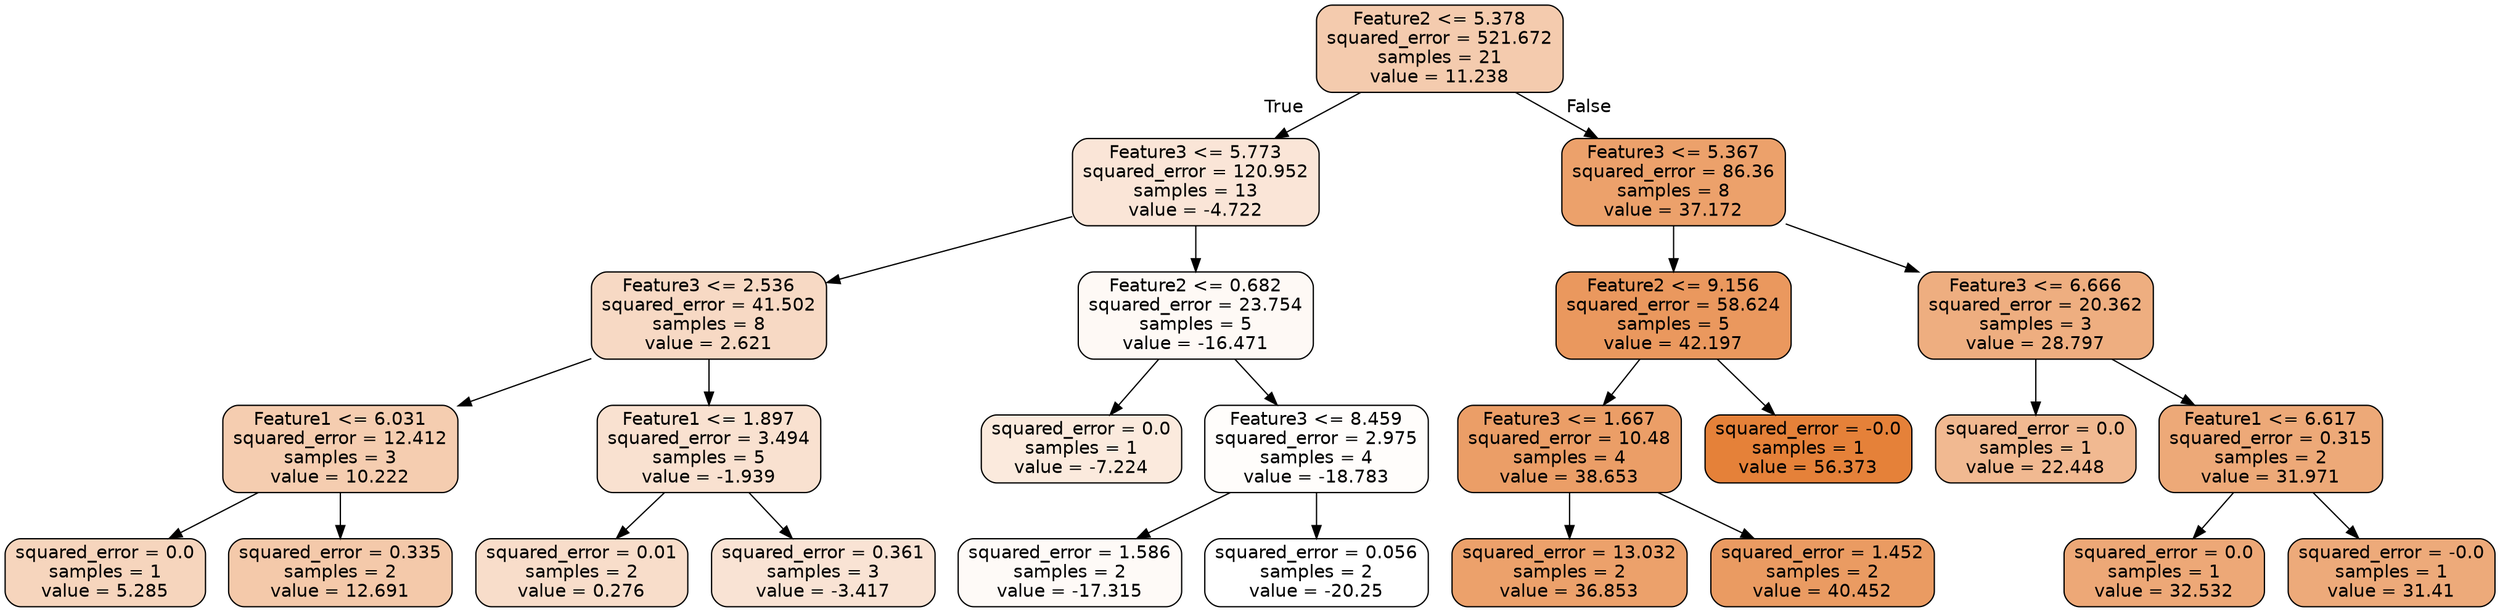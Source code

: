 digraph Tree {
node [shape=box, style="filled, rounded", color="black", fontname="helvetica"] ;
edge [fontname="helvetica"] ;
0 [label="Feature2 <= 5.378\nsquared_error = 521.672\nsamples = 21\nvalue = 11.238", fillcolor="#f4cbae"] ;
1 [label="Feature3 <= 5.773\nsquared_error = 120.952\nsamples = 13\nvalue = -4.722", fillcolor="#fae5d7"] ;
0 -> 1 [labeldistance=2.5, labelangle=45, headlabel="True"] ;
2 [label="Feature3 <= 2.536\nsquared_error = 41.502\nsamples = 8\nvalue = 2.621", fillcolor="#f7d9c4"] ;
1 -> 2 ;
3 [label="Feature1 <= 6.031\nsquared_error = 12.412\nsamples = 3\nvalue = 10.222", fillcolor="#f5cdb0"] ;
2 -> 3 ;
4 [label="squared_error = 0.0\nsamples = 1\nvalue = 5.285", fillcolor="#f6d5bd"] ;
3 -> 4 ;
5 [label="squared_error = 0.335\nsamples = 2\nvalue = 12.691", fillcolor="#f4c9aa"] ;
3 -> 5 ;
6 [label="Feature1 <= 1.897\nsquared_error = 3.494\nsamples = 5\nvalue = -1.939", fillcolor="#f9e1d0"] ;
2 -> 6 ;
7 [label="squared_error = 0.01\nsamples = 2\nvalue = 0.276", fillcolor="#f8ddca"] ;
6 -> 7 ;
8 [label="squared_error = 0.361\nsamples = 3\nvalue = -3.417", fillcolor="#f9e3d4"] ;
6 -> 8 ;
9 [label="Feature2 <= 0.682\nsquared_error = 23.754\nsamples = 5\nvalue = -16.471", fillcolor="#fef9f5"] ;
1 -> 9 ;
10 [label="squared_error = 0.0\nsamples = 1\nvalue = -7.224", fillcolor="#fbeadd"] ;
9 -> 10 ;
11 [label="Feature3 <= 8.459\nsquared_error = 2.975\nsamples = 4\nvalue = -18.783", fillcolor="#fffdfb"] ;
9 -> 11 ;
12 [label="squared_error = 1.586\nsamples = 2\nvalue = -17.315", fillcolor="#fefaf7"] ;
11 -> 12 ;
13 [label="squared_error = 0.056\nsamples = 2\nvalue = -20.25", fillcolor="#ffffff"] ;
11 -> 13 ;
14 [label="Feature3 <= 5.367\nsquared_error = 86.36\nsamples = 8\nvalue = 37.172", fillcolor="#eca16b"] ;
0 -> 14 [labeldistance=2.5, labelangle=-45, headlabel="False"] ;
15 [label="Feature2 <= 9.156\nsquared_error = 58.624\nsamples = 5\nvalue = 42.197", fillcolor="#ea985e"] ;
14 -> 15 ;
16 [label="Feature3 <= 1.667\nsquared_error = 10.48\nsamples = 4\nvalue = 38.653", fillcolor="#eb9e67"] ;
15 -> 16 ;
17 [label="squared_error = 13.032\nsamples = 2\nvalue = 36.853", fillcolor="#eca16b"] ;
16 -> 17 ;
18 [label="squared_error = 1.452\nsamples = 2\nvalue = 40.452", fillcolor="#ea9b62"] ;
16 -> 18 ;
19 [label="squared_error = -0.0\nsamples = 1\nvalue = 56.373", fillcolor="#e58139"] ;
15 -> 19 ;
20 [label="Feature3 <= 6.666\nsquared_error = 20.362\nsamples = 3\nvalue = 28.797", fillcolor="#eeae80"] ;
14 -> 20 ;
21 [label="squared_error = 0.0\nsamples = 1\nvalue = 22.448", fillcolor="#f1b991"] ;
20 -> 21 ;
22 [label="Feature1 <= 6.617\nsquared_error = 0.315\nsamples = 2\nvalue = 31.971", fillcolor="#eda978"] ;
20 -> 22 ;
23 [label="squared_error = 0.0\nsamples = 1\nvalue = 32.532", fillcolor="#eda877"] ;
22 -> 23 ;
24 [label="squared_error = -0.0\nsamples = 1\nvalue = 31.41", fillcolor="#edaa7a"] ;
22 -> 24 ;
}